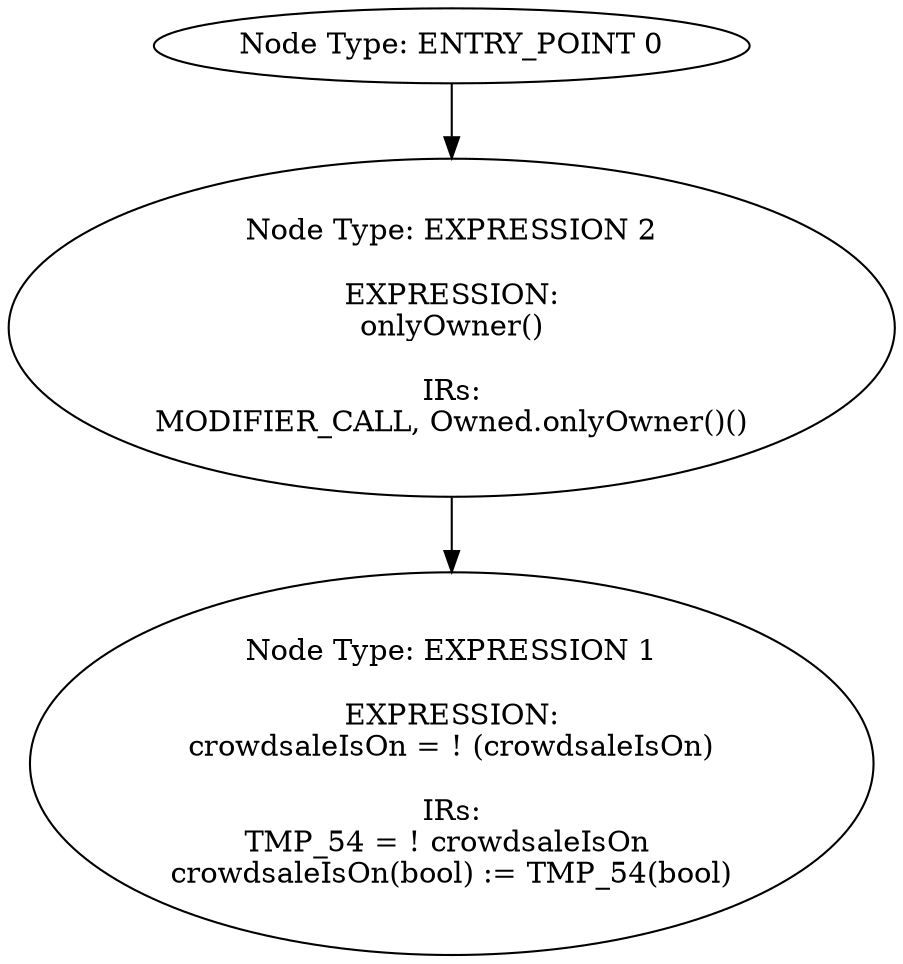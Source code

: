 digraph{
0[label="Node Type: ENTRY_POINT 0
"];
0->2;
1[label="Node Type: EXPRESSION 1

EXPRESSION:
crowdsaleIsOn = ! (crowdsaleIsOn)

IRs:
TMP_54 = ! crowdsaleIsOn 
crowdsaleIsOn(bool) := TMP_54(bool)"];
2[label="Node Type: EXPRESSION 2

EXPRESSION:
onlyOwner()

IRs:
MODIFIER_CALL, Owned.onlyOwner()()"];
2->1;
}
